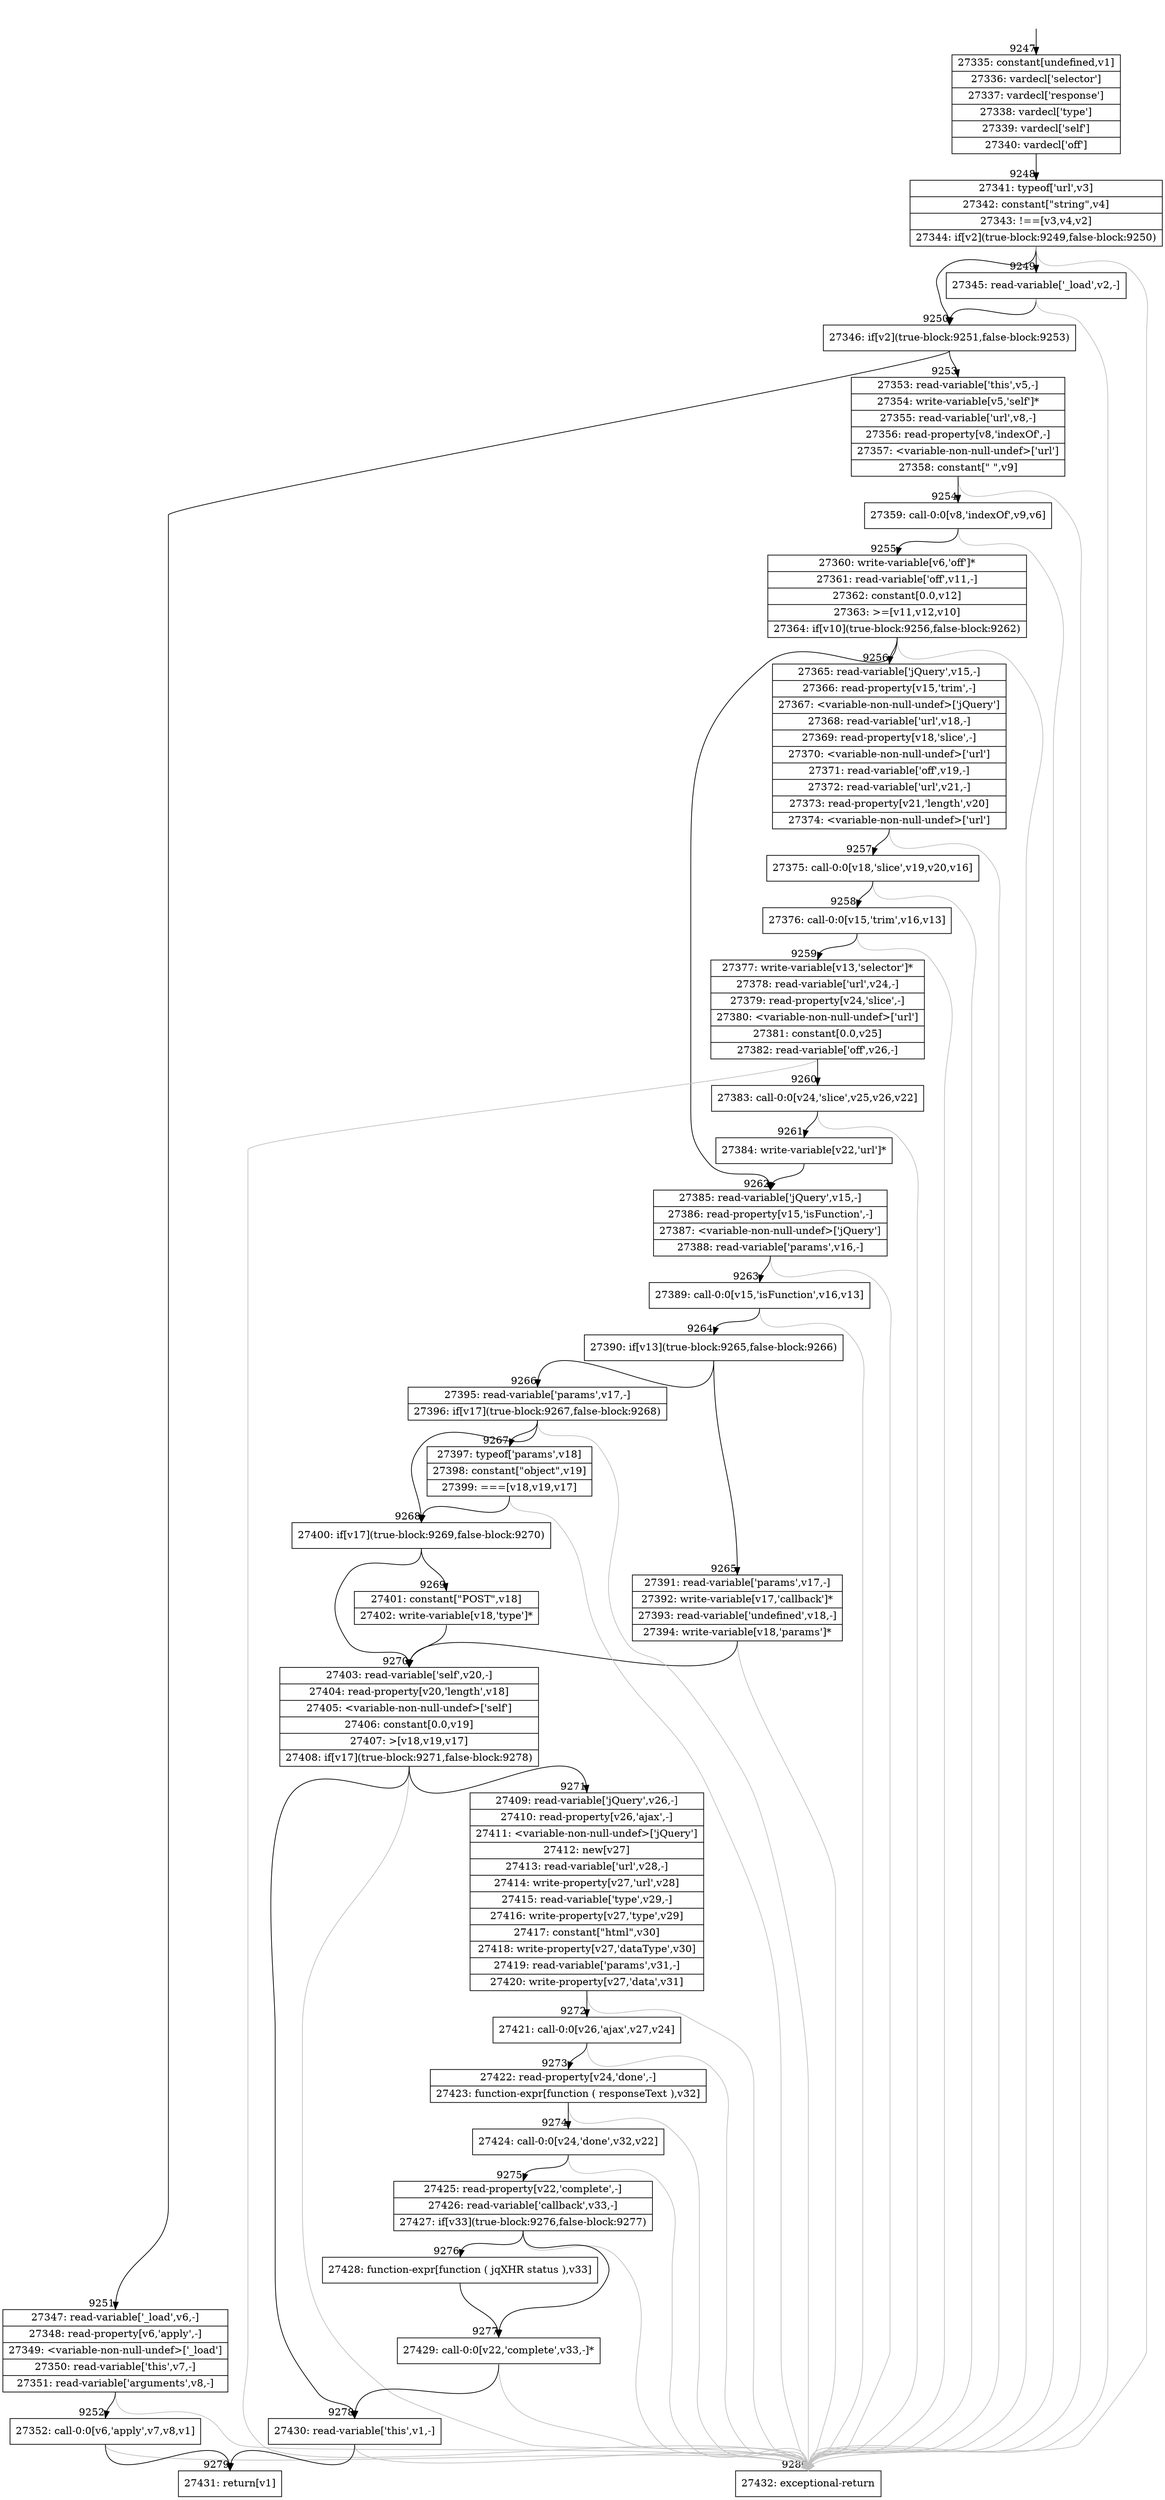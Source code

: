 digraph {
rankdir="TD"
BB_entry571[shape=none,label=""];
BB_entry571 -> BB9247 [tailport=s, headport=n, headlabel="    9247"]
BB9247 [shape=record label="{27335: constant[undefined,v1]|27336: vardecl['selector']|27337: vardecl['response']|27338: vardecl['type']|27339: vardecl['self']|27340: vardecl['off']}" ] 
BB9247 -> BB9248 [tailport=s, headport=n, headlabel="      9248"]
BB9248 [shape=record label="{27341: typeof['url',v3]|27342: constant[\"string\",v4]|27343: !==[v3,v4,v2]|27344: if[v2](true-block:9249,false-block:9250)}" ] 
BB9248 -> BB9250 [tailport=s, headport=n, headlabel="      9250"]
BB9248 -> BB9249 [tailport=s, headport=n, headlabel="      9249"]
BB9248 -> BB9280 [tailport=s, headport=n, color=gray, headlabel="      9280"]
BB9249 [shape=record label="{27345: read-variable['_load',v2,-]}" ] 
BB9249 -> BB9250 [tailport=s, headport=n]
BB9249 -> BB9280 [tailport=s, headport=n, color=gray]
BB9250 [shape=record label="{27346: if[v2](true-block:9251,false-block:9253)}" ] 
BB9250 -> BB9251 [tailport=s, headport=n, headlabel="      9251"]
BB9250 -> BB9253 [tailport=s, headport=n, headlabel="      9253"]
BB9251 [shape=record label="{27347: read-variable['_load',v6,-]|27348: read-property[v6,'apply',-]|27349: \<variable-non-null-undef\>['_load']|27350: read-variable['this',v7,-]|27351: read-variable['arguments',v8,-]}" ] 
BB9251 -> BB9252 [tailport=s, headport=n, headlabel="      9252"]
BB9251 -> BB9280 [tailport=s, headport=n, color=gray]
BB9252 [shape=record label="{27352: call-0:0[v6,'apply',v7,v8,v1]}" ] 
BB9252 -> BB9279 [tailport=s, headport=n, headlabel="      9279"]
BB9252 -> BB9280 [tailport=s, headport=n, color=gray]
BB9253 [shape=record label="{27353: read-variable['this',v5,-]|27354: write-variable[v5,'self']*|27355: read-variable['url',v8,-]|27356: read-property[v8,'indexOf',-]|27357: \<variable-non-null-undef\>['url']|27358: constant[\" \",v9]}" ] 
BB9253 -> BB9254 [tailport=s, headport=n, headlabel="      9254"]
BB9253 -> BB9280 [tailport=s, headport=n, color=gray]
BB9254 [shape=record label="{27359: call-0:0[v8,'indexOf',v9,v6]}" ] 
BB9254 -> BB9255 [tailport=s, headport=n, headlabel="      9255"]
BB9254 -> BB9280 [tailport=s, headport=n, color=gray]
BB9255 [shape=record label="{27360: write-variable[v6,'off']*|27361: read-variable['off',v11,-]|27362: constant[0.0,v12]|27363: \>=[v11,v12,v10]|27364: if[v10](true-block:9256,false-block:9262)}" ] 
BB9255 -> BB9256 [tailport=s, headport=n, headlabel="      9256"]
BB9255 -> BB9262 [tailport=s, headport=n, headlabel="      9262"]
BB9255 -> BB9280 [tailport=s, headport=n, color=gray]
BB9256 [shape=record label="{27365: read-variable['jQuery',v15,-]|27366: read-property[v15,'trim',-]|27367: \<variable-non-null-undef\>['jQuery']|27368: read-variable['url',v18,-]|27369: read-property[v18,'slice',-]|27370: \<variable-non-null-undef\>['url']|27371: read-variable['off',v19,-]|27372: read-variable['url',v21,-]|27373: read-property[v21,'length',v20]|27374: \<variable-non-null-undef\>['url']}" ] 
BB9256 -> BB9257 [tailport=s, headport=n, headlabel="      9257"]
BB9256 -> BB9280 [tailport=s, headport=n, color=gray]
BB9257 [shape=record label="{27375: call-0:0[v18,'slice',v19,v20,v16]}" ] 
BB9257 -> BB9258 [tailport=s, headport=n, headlabel="      9258"]
BB9257 -> BB9280 [tailport=s, headport=n, color=gray]
BB9258 [shape=record label="{27376: call-0:0[v15,'trim',v16,v13]}" ] 
BB9258 -> BB9259 [tailport=s, headport=n, headlabel="      9259"]
BB9258 -> BB9280 [tailport=s, headport=n, color=gray]
BB9259 [shape=record label="{27377: write-variable[v13,'selector']*|27378: read-variable['url',v24,-]|27379: read-property[v24,'slice',-]|27380: \<variable-non-null-undef\>['url']|27381: constant[0.0,v25]|27382: read-variable['off',v26,-]}" ] 
BB9259 -> BB9260 [tailport=s, headport=n, headlabel="      9260"]
BB9259 -> BB9280 [tailport=s, headport=n, color=gray]
BB9260 [shape=record label="{27383: call-0:0[v24,'slice',v25,v26,v22]}" ] 
BB9260 -> BB9261 [tailport=s, headport=n, headlabel="      9261"]
BB9260 -> BB9280 [tailport=s, headport=n, color=gray]
BB9261 [shape=record label="{27384: write-variable[v22,'url']*}" ] 
BB9261 -> BB9262 [tailport=s, headport=n]
BB9262 [shape=record label="{27385: read-variable['jQuery',v15,-]|27386: read-property[v15,'isFunction',-]|27387: \<variable-non-null-undef\>['jQuery']|27388: read-variable['params',v16,-]}" ] 
BB9262 -> BB9263 [tailport=s, headport=n, headlabel="      9263"]
BB9262 -> BB9280 [tailport=s, headport=n, color=gray]
BB9263 [shape=record label="{27389: call-0:0[v15,'isFunction',v16,v13]}" ] 
BB9263 -> BB9264 [tailport=s, headport=n, headlabel="      9264"]
BB9263 -> BB9280 [tailport=s, headport=n, color=gray]
BB9264 [shape=record label="{27390: if[v13](true-block:9265,false-block:9266)}" ] 
BB9264 -> BB9265 [tailport=s, headport=n, headlabel="      9265"]
BB9264 -> BB9266 [tailport=s, headport=n, headlabel="      9266"]
BB9265 [shape=record label="{27391: read-variable['params',v17,-]|27392: write-variable[v17,'callback']*|27393: read-variable['undefined',v18,-]|27394: write-variable[v18,'params']*}" ] 
BB9265 -> BB9270 [tailport=s, headport=n, headlabel="      9270"]
BB9265 -> BB9280 [tailport=s, headport=n, color=gray]
BB9266 [shape=record label="{27395: read-variable['params',v17,-]|27396: if[v17](true-block:9267,false-block:9268)}" ] 
BB9266 -> BB9268 [tailport=s, headport=n, headlabel="      9268"]
BB9266 -> BB9267 [tailport=s, headport=n, headlabel="      9267"]
BB9266 -> BB9280 [tailport=s, headport=n, color=gray]
BB9267 [shape=record label="{27397: typeof['params',v18]|27398: constant[\"object\",v19]|27399: ===[v18,v19,v17]}" ] 
BB9267 -> BB9268 [tailport=s, headport=n]
BB9267 -> BB9280 [tailport=s, headport=n, color=gray]
BB9268 [shape=record label="{27400: if[v17](true-block:9269,false-block:9270)}" ] 
BB9268 -> BB9269 [tailport=s, headport=n, headlabel="      9269"]
BB9268 -> BB9270 [tailport=s, headport=n]
BB9269 [shape=record label="{27401: constant[\"POST\",v18]|27402: write-variable[v18,'type']*}" ] 
BB9269 -> BB9270 [tailport=s, headport=n]
BB9270 [shape=record label="{27403: read-variable['self',v20,-]|27404: read-property[v20,'length',v18]|27405: \<variable-non-null-undef\>['self']|27406: constant[0.0,v19]|27407: \>[v18,v19,v17]|27408: if[v17](true-block:9271,false-block:9278)}" ] 
BB9270 -> BB9271 [tailport=s, headport=n, headlabel="      9271"]
BB9270 -> BB9278 [tailport=s, headport=n, headlabel="      9278"]
BB9270 -> BB9280 [tailport=s, headport=n, color=gray]
BB9271 [shape=record label="{27409: read-variable['jQuery',v26,-]|27410: read-property[v26,'ajax',-]|27411: \<variable-non-null-undef\>['jQuery']|27412: new[v27]|27413: read-variable['url',v28,-]|27414: write-property[v27,'url',v28]|27415: read-variable['type',v29,-]|27416: write-property[v27,'type',v29]|27417: constant[\"html\",v30]|27418: write-property[v27,'dataType',v30]|27419: read-variable['params',v31,-]|27420: write-property[v27,'data',v31]}" ] 
BB9271 -> BB9272 [tailport=s, headport=n, headlabel="      9272"]
BB9271 -> BB9280 [tailport=s, headport=n, color=gray]
BB9272 [shape=record label="{27421: call-0:0[v26,'ajax',v27,v24]}" ] 
BB9272 -> BB9273 [tailport=s, headport=n, headlabel="      9273"]
BB9272 -> BB9280 [tailport=s, headport=n, color=gray]
BB9273 [shape=record label="{27422: read-property[v24,'done',-]|27423: function-expr[function ( responseText ),v32]}" ] 
BB9273 -> BB9274 [tailport=s, headport=n, headlabel="      9274"]
BB9273 -> BB9280 [tailport=s, headport=n, color=gray]
BB9274 [shape=record label="{27424: call-0:0[v24,'done',v32,v22]}" ] 
BB9274 -> BB9275 [tailport=s, headport=n, headlabel="      9275"]
BB9274 -> BB9280 [tailport=s, headport=n, color=gray]
BB9275 [shape=record label="{27425: read-property[v22,'complete',-]|27426: read-variable['callback',v33,-]|27427: if[v33](true-block:9276,false-block:9277)}" ] 
BB9275 -> BB9277 [tailport=s, headport=n, headlabel="      9277"]
BB9275 -> BB9276 [tailport=s, headport=n, headlabel="      9276"]
BB9275 -> BB9280 [tailport=s, headport=n, color=gray]
BB9276 [shape=record label="{27428: function-expr[function ( jqXHR status ),v33]}" ] 
BB9276 -> BB9277 [tailport=s, headport=n]
BB9277 [shape=record label="{27429: call-0:0[v22,'complete',v33,-]*}" ] 
BB9277 -> BB9278 [tailport=s, headport=n]
BB9277 -> BB9280 [tailport=s, headport=n, color=gray]
BB9278 [shape=record label="{27430: read-variable['this',v1,-]}" ] 
BB9278 -> BB9279 [tailport=s, headport=n]
BB9278 -> BB9280 [tailport=s, headport=n, color=gray]
BB9279 [shape=record label="{27431: return[v1]}" ] 
BB9280 [shape=record label="{27432: exceptional-return}" ] 
}
